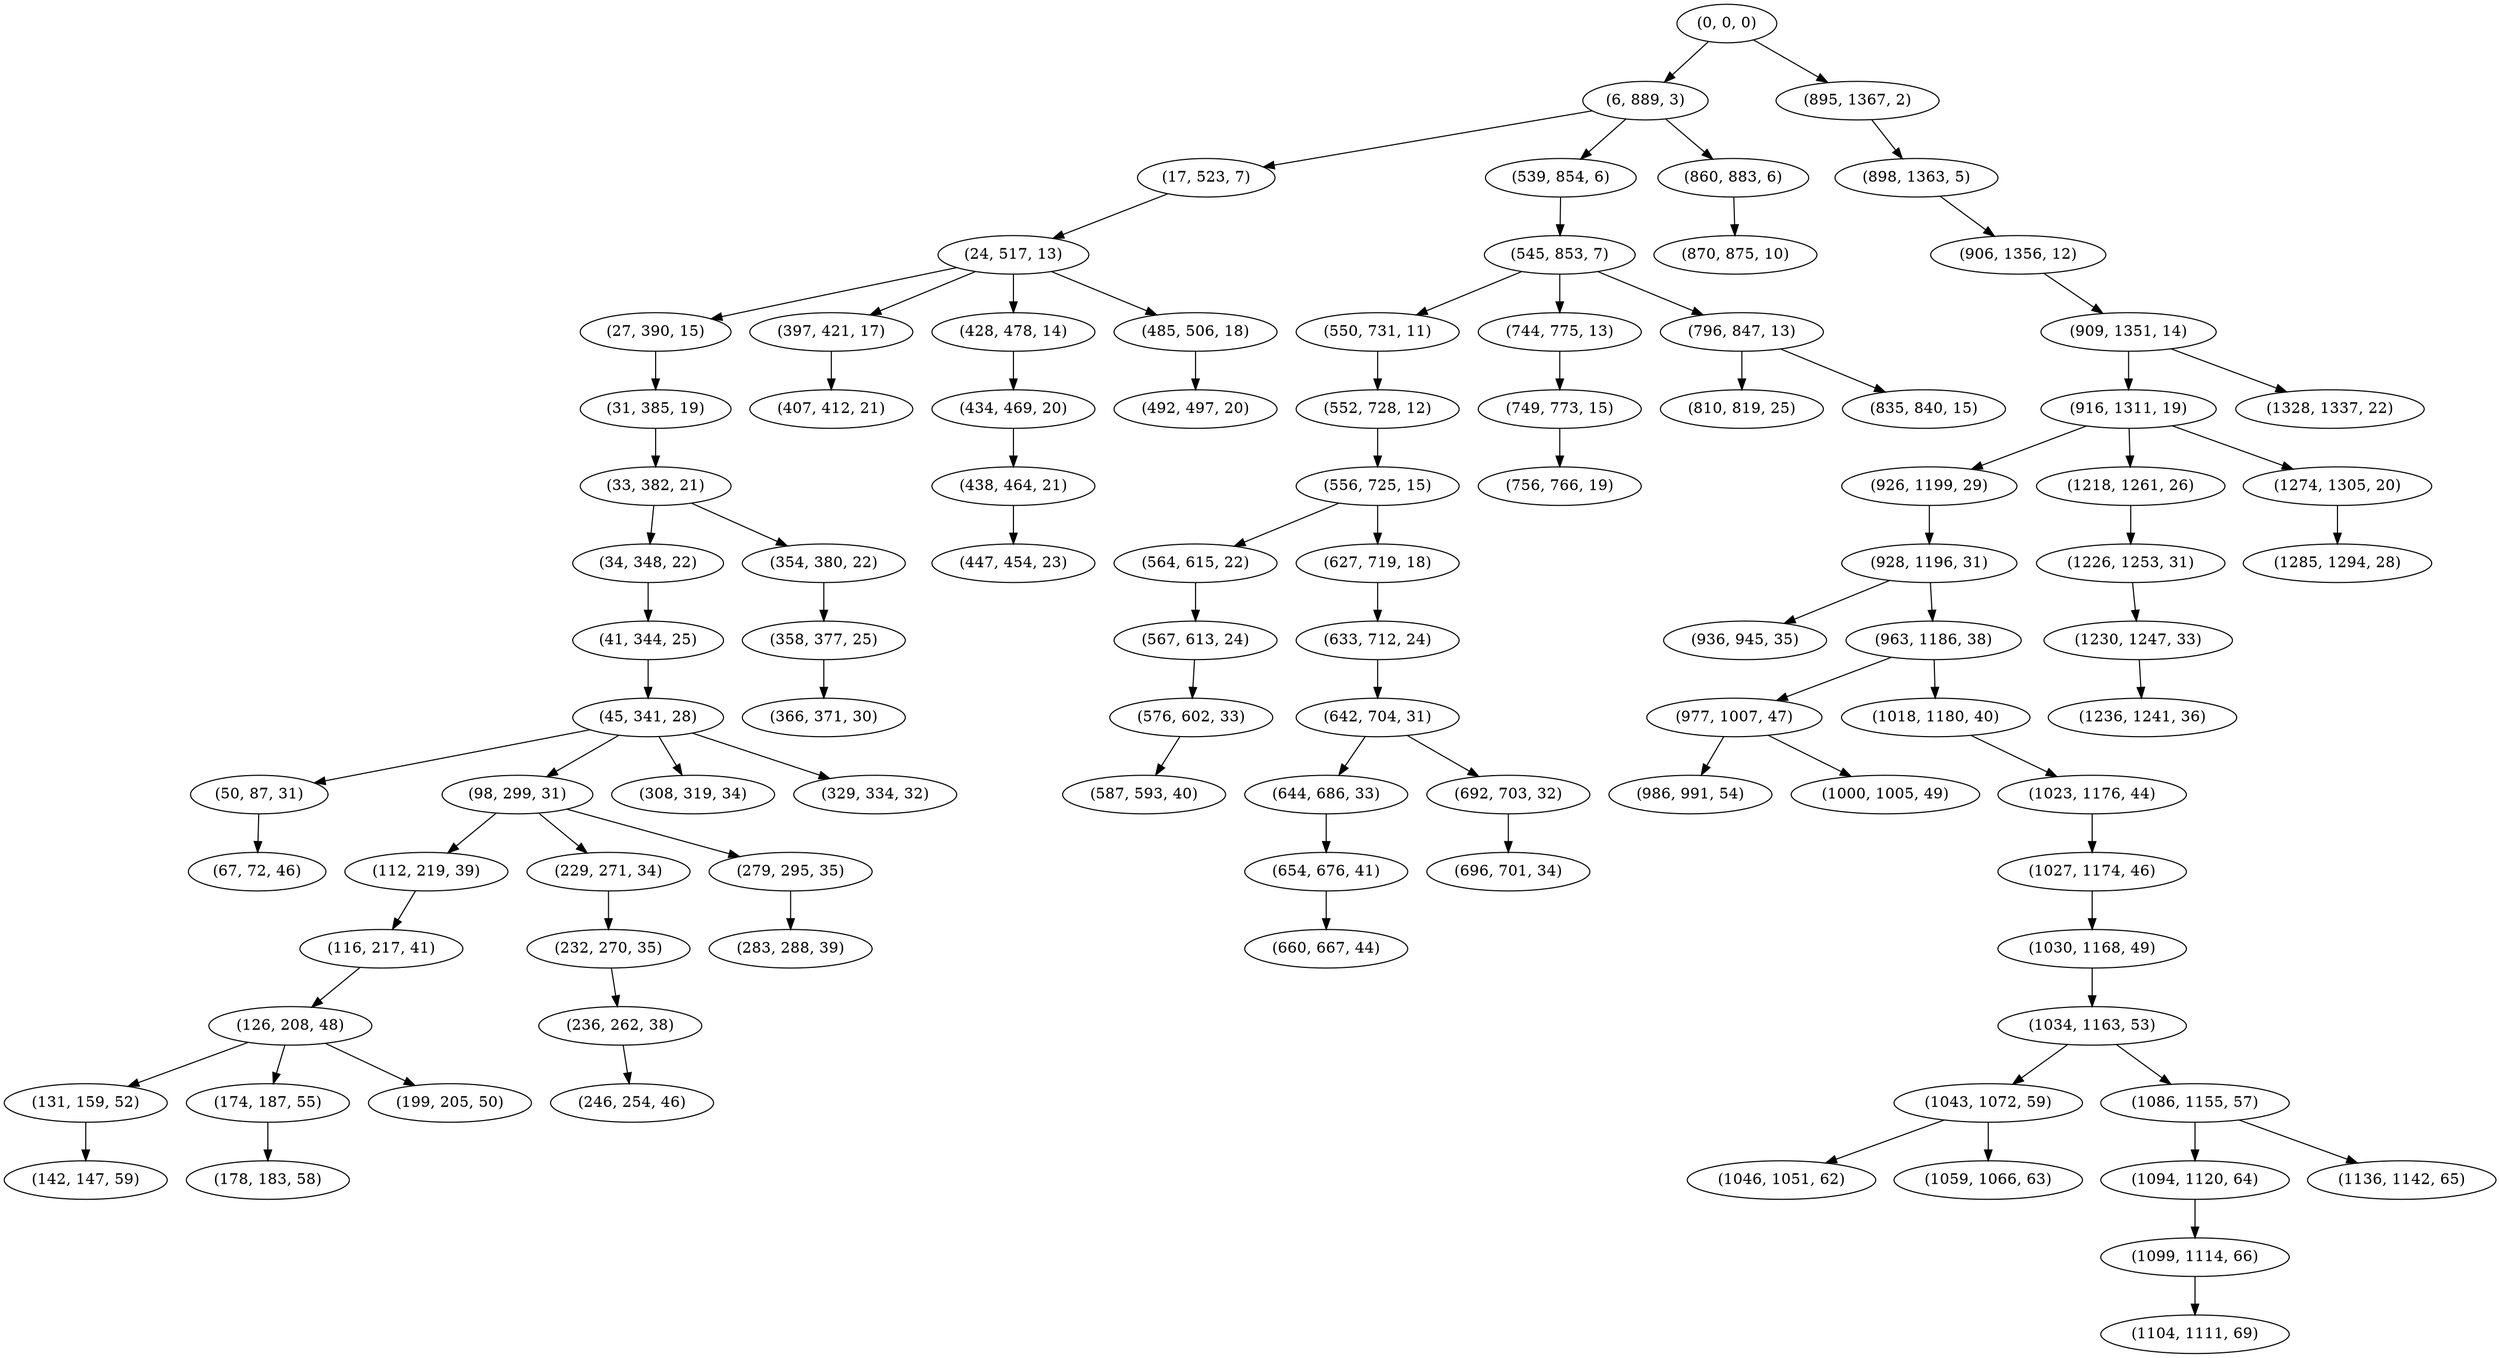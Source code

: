 digraph tree {
    "(0, 0, 0)";
    "(6, 889, 3)";
    "(17, 523, 7)";
    "(24, 517, 13)";
    "(27, 390, 15)";
    "(31, 385, 19)";
    "(33, 382, 21)";
    "(34, 348, 22)";
    "(41, 344, 25)";
    "(45, 341, 28)";
    "(50, 87, 31)";
    "(67, 72, 46)";
    "(98, 299, 31)";
    "(112, 219, 39)";
    "(116, 217, 41)";
    "(126, 208, 48)";
    "(131, 159, 52)";
    "(142, 147, 59)";
    "(174, 187, 55)";
    "(178, 183, 58)";
    "(199, 205, 50)";
    "(229, 271, 34)";
    "(232, 270, 35)";
    "(236, 262, 38)";
    "(246, 254, 46)";
    "(279, 295, 35)";
    "(283, 288, 39)";
    "(308, 319, 34)";
    "(329, 334, 32)";
    "(354, 380, 22)";
    "(358, 377, 25)";
    "(366, 371, 30)";
    "(397, 421, 17)";
    "(407, 412, 21)";
    "(428, 478, 14)";
    "(434, 469, 20)";
    "(438, 464, 21)";
    "(447, 454, 23)";
    "(485, 506, 18)";
    "(492, 497, 20)";
    "(539, 854, 6)";
    "(545, 853, 7)";
    "(550, 731, 11)";
    "(552, 728, 12)";
    "(556, 725, 15)";
    "(564, 615, 22)";
    "(567, 613, 24)";
    "(576, 602, 33)";
    "(587, 593, 40)";
    "(627, 719, 18)";
    "(633, 712, 24)";
    "(642, 704, 31)";
    "(644, 686, 33)";
    "(654, 676, 41)";
    "(660, 667, 44)";
    "(692, 703, 32)";
    "(696, 701, 34)";
    "(744, 775, 13)";
    "(749, 773, 15)";
    "(756, 766, 19)";
    "(796, 847, 13)";
    "(810, 819, 25)";
    "(835, 840, 15)";
    "(860, 883, 6)";
    "(870, 875, 10)";
    "(895, 1367, 2)";
    "(898, 1363, 5)";
    "(906, 1356, 12)";
    "(909, 1351, 14)";
    "(916, 1311, 19)";
    "(926, 1199, 29)";
    "(928, 1196, 31)";
    "(936, 945, 35)";
    "(963, 1186, 38)";
    "(977, 1007, 47)";
    "(986, 991, 54)";
    "(1000, 1005, 49)";
    "(1018, 1180, 40)";
    "(1023, 1176, 44)";
    "(1027, 1174, 46)";
    "(1030, 1168, 49)";
    "(1034, 1163, 53)";
    "(1043, 1072, 59)";
    "(1046, 1051, 62)";
    "(1059, 1066, 63)";
    "(1086, 1155, 57)";
    "(1094, 1120, 64)";
    "(1099, 1114, 66)";
    "(1104, 1111, 69)";
    "(1136, 1142, 65)";
    "(1218, 1261, 26)";
    "(1226, 1253, 31)";
    "(1230, 1247, 33)";
    "(1236, 1241, 36)";
    "(1274, 1305, 20)";
    "(1285, 1294, 28)";
    "(1328, 1337, 22)";
    "(0, 0, 0)" -> "(6, 889, 3)";
    "(0, 0, 0)" -> "(895, 1367, 2)";
    "(6, 889, 3)" -> "(17, 523, 7)";
    "(6, 889, 3)" -> "(539, 854, 6)";
    "(6, 889, 3)" -> "(860, 883, 6)";
    "(17, 523, 7)" -> "(24, 517, 13)";
    "(24, 517, 13)" -> "(27, 390, 15)";
    "(24, 517, 13)" -> "(397, 421, 17)";
    "(24, 517, 13)" -> "(428, 478, 14)";
    "(24, 517, 13)" -> "(485, 506, 18)";
    "(27, 390, 15)" -> "(31, 385, 19)";
    "(31, 385, 19)" -> "(33, 382, 21)";
    "(33, 382, 21)" -> "(34, 348, 22)";
    "(33, 382, 21)" -> "(354, 380, 22)";
    "(34, 348, 22)" -> "(41, 344, 25)";
    "(41, 344, 25)" -> "(45, 341, 28)";
    "(45, 341, 28)" -> "(50, 87, 31)";
    "(45, 341, 28)" -> "(98, 299, 31)";
    "(45, 341, 28)" -> "(308, 319, 34)";
    "(45, 341, 28)" -> "(329, 334, 32)";
    "(50, 87, 31)" -> "(67, 72, 46)";
    "(98, 299, 31)" -> "(112, 219, 39)";
    "(98, 299, 31)" -> "(229, 271, 34)";
    "(98, 299, 31)" -> "(279, 295, 35)";
    "(112, 219, 39)" -> "(116, 217, 41)";
    "(116, 217, 41)" -> "(126, 208, 48)";
    "(126, 208, 48)" -> "(131, 159, 52)";
    "(126, 208, 48)" -> "(174, 187, 55)";
    "(126, 208, 48)" -> "(199, 205, 50)";
    "(131, 159, 52)" -> "(142, 147, 59)";
    "(174, 187, 55)" -> "(178, 183, 58)";
    "(229, 271, 34)" -> "(232, 270, 35)";
    "(232, 270, 35)" -> "(236, 262, 38)";
    "(236, 262, 38)" -> "(246, 254, 46)";
    "(279, 295, 35)" -> "(283, 288, 39)";
    "(354, 380, 22)" -> "(358, 377, 25)";
    "(358, 377, 25)" -> "(366, 371, 30)";
    "(397, 421, 17)" -> "(407, 412, 21)";
    "(428, 478, 14)" -> "(434, 469, 20)";
    "(434, 469, 20)" -> "(438, 464, 21)";
    "(438, 464, 21)" -> "(447, 454, 23)";
    "(485, 506, 18)" -> "(492, 497, 20)";
    "(539, 854, 6)" -> "(545, 853, 7)";
    "(545, 853, 7)" -> "(550, 731, 11)";
    "(545, 853, 7)" -> "(744, 775, 13)";
    "(545, 853, 7)" -> "(796, 847, 13)";
    "(550, 731, 11)" -> "(552, 728, 12)";
    "(552, 728, 12)" -> "(556, 725, 15)";
    "(556, 725, 15)" -> "(564, 615, 22)";
    "(556, 725, 15)" -> "(627, 719, 18)";
    "(564, 615, 22)" -> "(567, 613, 24)";
    "(567, 613, 24)" -> "(576, 602, 33)";
    "(576, 602, 33)" -> "(587, 593, 40)";
    "(627, 719, 18)" -> "(633, 712, 24)";
    "(633, 712, 24)" -> "(642, 704, 31)";
    "(642, 704, 31)" -> "(644, 686, 33)";
    "(642, 704, 31)" -> "(692, 703, 32)";
    "(644, 686, 33)" -> "(654, 676, 41)";
    "(654, 676, 41)" -> "(660, 667, 44)";
    "(692, 703, 32)" -> "(696, 701, 34)";
    "(744, 775, 13)" -> "(749, 773, 15)";
    "(749, 773, 15)" -> "(756, 766, 19)";
    "(796, 847, 13)" -> "(810, 819, 25)";
    "(796, 847, 13)" -> "(835, 840, 15)";
    "(860, 883, 6)" -> "(870, 875, 10)";
    "(895, 1367, 2)" -> "(898, 1363, 5)";
    "(898, 1363, 5)" -> "(906, 1356, 12)";
    "(906, 1356, 12)" -> "(909, 1351, 14)";
    "(909, 1351, 14)" -> "(916, 1311, 19)";
    "(909, 1351, 14)" -> "(1328, 1337, 22)";
    "(916, 1311, 19)" -> "(926, 1199, 29)";
    "(916, 1311, 19)" -> "(1218, 1261, 26)";
    "(916, 1311, 19)" -> "(1274, 1305, 20)";
    "(926, 1199, 29)" -> "(928, 1196, 31)";
    "(928, 1196, 31)" -> "(936, 945, 35)";
    "(928, 1196, 31)" -> "(963, 1186, 38)";
    "(963, 1186, 38)" -> "(977, 1007, 47)";
    "(963, 1186, 38)" -> "(1018, 1180, 40)";
    "(977, 1007, 47)" -> "(986, 991, 54)";
    "(977, 1007, 47)" -> "(1000, 1005, 49)";
    "(1018, 1180, 40)" -> "(1023, 1176, 44)";
    "(1023, 1176, 44)" -> "(1027, 1174, 46)";
    "(1027, 1174, 46)" -> "(1030, 1168, 49)";
    "(1030, 1168, 49)" -> "(1034, 1163, 53)";
    "(1034, 1163, 53)" -> "(1043, 1072, 59)";
    "(1034, 1163, 53)" -> "(1086, 1155, 57)";
    "(1043, 1072, 59)" -> "(1046, 1051, 62)";
    "(1043, 1072, 59)" -> "(1059, 1066, 63)";
    "(1086, 1155, 57)" -> "(1094, 1120, 64)";
    "(1086, 1155, 57)" -> "(1136, 1142, 65)";
    "(1094, 1120, 64)" -> "(1099, 1114, 66)";
    "(1099, 1114, 66)" -> "(1104, 1111, 69)";
    "(1218, 1261, 26)" -> "(1226, 1253, 31)";
    "(1226, 1253, 31)" -> "(1230, 1247, 33)";
    "(1230, 1247, 33)" -> "(1236, 1241, 36)";
    "(1274, 1305, 20)" -> "(1285, 1294, 28)";
}
